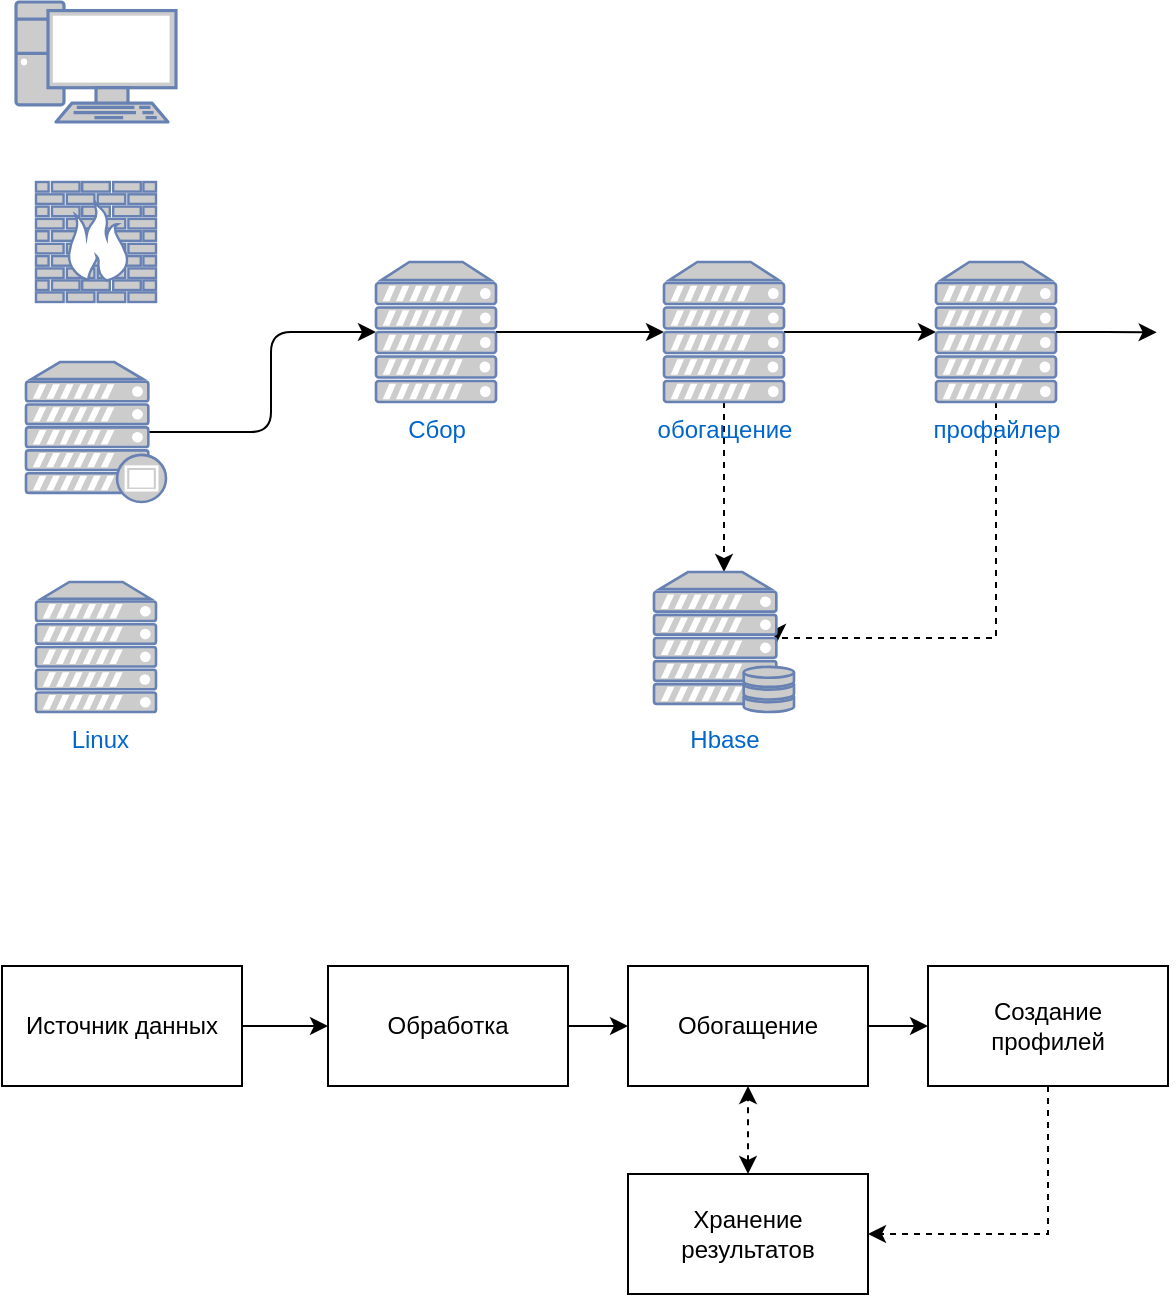 <mxfile version="14.7.7" type="github" pages="3">
  <diagram id="kKO7TiGZ6TJaH3jzx4V3" name="Page-1">
    <mxGraphModel dx="731" dy="879" grid="0" gridSize="10" guides="1" tooltips="1" connect="1" arrows="1" fold="1" page="1" pageScale="1" pageWidth="827" pageHeight="1169" background="none" math="0" shadow="0">
      <root>
        <mxCell id="0" />
        <mxCell id="1" parent="0" />
        <mxCell id="g4I816DOP6BQ48P8k_7J-1" value="" style="fontColor=#0066CC;verticalAlign=top;verticalLabelPosition=bottom;labelPosition=center;align=center;html=1;outlineConnect=0;fillColor=#CCCCCC;strokeColor=#6881B3;gradientColor=none;gradientDirection=north;strokeWidth=2;shape=mxgraph.networks.pc;" parent="1" vertex="1">
          <mxGeometry x="60" y="210" width="80" height="60" as="geometry" />
        </mxCell>
        <mxCell id="oYWyHarPu2jq-PYJLw7N-4" style="edgeStyle=orthogonalEdgeStyle;orthogonalLoop=1;jettySize=auto;html=1;exitX=0.88;exitY=0.5;exitDx=0;exitDy=0;exitPerimeter=0;" parent="1" source="g4I816DOP6BQ48P8k_7J-2" target="g4I816DOP6BQ48P8k_7J-4" edge="1">
          <mxGeometry relative="1" as="geometry" />
        </mxCell>
        <mxCell id="g4I816DOP6BQ48P8k_7J-2" value="" style="fontColor=#0066CC;verticalAlign=top;verticalLabelPosition=bottom;labelPosition=center;align=center;html=1;outlineConnect=0;fillColor=#CCCCCC;strokeColor=#6881B3;gradientColor=none;gradientDirection=north;strokeWidth=2;shape=mxgraph.networks.proxy_server;" parent="1" vertex="1">
          <mxGeometry x="65" y="390" width="70" height="70" as="geometry" />
        </mxCell>
        <mxCell id="g4I816DOP6BQ48P8k_7J-3" value="&amp;nbsp;Linux" style="fontColor=#0066CC;verticalAlign=top;verticalLabelPosition=bottom;labelPosition=center;align=center;html=1;outlineConnect=0;fillColor=#CCCCCC;strokeColor=#6881B3;gradientColor=none;gradientDirection=north;strokeWidth=2;shape=mxgraph.networks.server;" parent="1" vertex="1">
          <mxGeometry x="70" y="500" width="60" height="65" as="geometry" />
        </mxCell>
        <mxCell id="oYWyHarPu2jq-PYJLw7N-5" style="edgeStyle=orthogonalEdgeStyle;orthogonalLoop=1;jettySize=auto;html=1;exitX=1;exitY=0.5;exitDx=0;exitDy=0;exitPerimeter=0;entryX=0;entryY=0.5;entryDx=0;entryDy=0;entryPerimeter=0;" parent="1" source="g4I816DOP6BQ48P8k_7J-4" target="g4I816DOP6BQ48P8k_7J-11" edge="1">
          <mxGeometry relative="1" as="geometry" />
        </mxCell>
        <mxCell id="g4I816DOP6BQ48P8k_7J-4" value="Сбор" style="fontColor=#0066CC;verticalAlign=top;verticalLabelPosition=bottom;labelPosition=center;align=center;html=1;outlineConnect=0;fillColor=#CCCCCC;strokeColor=#6881B3;gradientColor=none;gradientDirection=north;strokeWidth=2;shape=mxgraph.networks.server;" parent="1" vertex="1">
          <mxGeometry x="240" y="340" width="60" height="70" as="geometry" />
        </mxCell>
        <mxCell id="g4I816DOP6BQ48P8k_7J-10" value="" style="fontColor=#0066CC;verticalAlign=top;verticalLabelPosition=bottom;labelPosition=center;align=center;html=1;outlineConnect=0;fillColor=#CCCCCC;strokeColor=#6881B3;gradientColor=none;gradientDirection=north;strokeWidth=2;shape=mxgraph.networks.firewall;" parent="1" vertex="1">
          <mxGeometry x="70" y="300" width="60" height="60" as="geometry" />
        </mxCell>
        <mxCell id="oYWyHarPu2jq-PYJLw7N-6" style="edgeStyle=orthogonalEdgeStyle;orthogonalLoop=1;jettySize=auto;html=1;exitX=1;exitY=0.5;exitDx=0;exitDy=0;exitPerimeter=0;entryX=0;entryY=0.5;entryDx=0;entryDy=0;entryPerimeter=0;" parent="1" source="g4I816DOP6BQ48P8k_7J-11" target="g4I816DOP6BQ48P8k_7J-12" edge="1">
          <mxGeometry relative="1" as="geometry" />
        </mxCell>
        <mxCell id="hAkJhYfQN30IF05vaPZY-3" style="edgeStyle=orthogonalEdgeStyle;rounded=0;comic=0;sketch=0;orthogonalLoop=1;jettySize=auto;html=1;exitX=0.5;exitY=1;exitDx=0;exitDy=0;exitPerimeter=0;shadow=0;dashed=1;" edge="1" parent="1" source="g4I816DOP6BQ48P8k_7J-11" target="g4I816DOP6BQ48P8k_7J-13">
          <mxGeometry relative="1" as="geometry" />
        </mxCell>
        <mxCell id="g4I816DOP6BQ48P8k_7J-11" value="&lt;font style=&quot;vertical-align: inherit&quot;&gt;&lt;font style=&quot;vertical-align: inherit&quot;&gt;обогащение&lt;/font&gt;&lt;/font&gt;" style="fontColor=#0066CC;verticalAlign=top;verticalLabelPosition=bottom;labelPosition=center;align=center;html=1;outlineConnect=0;fillColor=#CCCCCC;strokeColor=#6881B3;gradientColor=none;gradientDirection=north;strokeWidth=2;shape=mxgraph.networks.server;" parent="1" vertex="1">
          <mxGeometry x="384" y="340" width="60" height="70" as="geometry" />
        </mxCell>
        <mxCell id="hAkJhYfQN30IF05vaPZY-1" style="edgeStyle=orthogonalEdgeStyle;rounded=0;comic=0;sketch=0;orthogonalLoop=1;jettySize=auto;html=1;exitX=1;exitY=0.5;exitDx=0;exitDy=0;exitPerimeter=0;shadow=0;" edge="1" parent="1" source="g4I816DOP6BQ48P8k_7J-12">
          <mxGeometry relative="1" as="geometry">
            <mxPoint x="630.333" y="375.167" as="targetPoint" />
          </mxGeometry>
        </mxCell>
        <mxCell id="hAkJhYfQN30IF05vaPZY-2" style="edgeStyle=orthogonalEdgeStyle;rounded=0;comic=0;sketch=0;orthogonalLoop=1;jettySize=auto;html=1;exitX=0.5;exitY=1;exitDx=0;exitDy=0;exitPerimeter=0;entryX=0.88;entryY=0.5;entryDx=0;entryDy=0;entryPerimeter=0;shadow=0;dashed=1;" edge="1" parent="1" source="g4I816DOP6BQ48P8k_7J-12" target="g4I816DOP6BQ48P8k_7J-13">
          <mxGeometry relative="1" as="geometry">
            <Array as="points">
              <mxPoint x="550" y="528" />
            </Array>
          </mxGeometry>
        </mxCell>
        <mxCell id="g4I816DOP6BQ48P8k_7J-12" value="&lt;font style=&quot;vertical-align: inherit&quot;&gt;&lt;font style=&quot;vertical-align: inherit&quot;&gt;профайлер&lt;/font&gt;&lt;/font&gt;" style="fontColor=#0066CC;verticalAlign=top;verticalLabelPosition=bottom;labelPosition=center;align=center;html=1;outlineConnect=0;fillColor=#CCCCCC;strokeColor=#6881B3;gradientColor=none;gradientDirection=north;strokeWidth=2;shape=mxgraph.networks.server;" parent="1" vertex="1">
          <mxGeometry x="520" y="340" width="60" height="70" as="geometry" />
        </mxCell>
        <mxCell id="g4I816DOP6BQ48P8k_7J-13" value="&lt;font style=&quot;vertical-align: inherit&quot;&gt;&lt;font style=&quot;vertical-align: inherit&quot;&gt;&lt;font style=&quot;vertical-align: inherit&quot;&gt;&lt;font style=&quot;vertical-align: inherit&quot;&gt;Hbase&lt;/font&gt;&lt;/font&gt;&lt;/font&gt;&lt;/font&gt;" style="fontColor=#0066CC;verticalAlign=top;verticalLabelPosition=bottom;labelPosition=center;align=center;html=1;outlineConnect=0;fillColor=#CCCCCC;strokeColor=#6881B3;gradientColor=none;gradientDirection=north;strokeWidth=2;shape=mxgraph.networks.server_storage;" parent="1" vertex="1">
          <mxGeometry x="379" y="495" width="70" height="70" as="geometry" />
        </mxCell>
        <mxCell id="hAkJhYfQN30IF05vaPZY-6" value="" style="edgeStyle=orthogonalEdgeStyle;rounded=0;comic=0;sketch=0;orthogonalLoop=1;jettySize=auto;html=1;shadow=0;" edge="1" parent="1" source="hAkJhYfQN30IF05vaPZY-4" target="hAkJhYfQN30IF05vaPZY-5">
          <mxGeometry relative="1" as="geometry" />
        </mxCell>
        <mxCell id="hAkJhYfQN30IF05vaPZY-4" value="Источник данных" style="rounded=0;whiteSpace=wrap;html=1;shadow=0;strokeColor=#000000;" vertex="1" parent="1">
          <mxGeometry x="53" y="692" width="120" height="60" as="geometry" />
        </mxCell>
        <mxCell id="hAkJhYfQN30IF05vaPZY-8" value="" style="edgeStyle=orthogonalEdgeStyle;rounded=0;comic=0;sketch=0;orthogonalLoop=1;jettySize=auto;html=1;shadow=0;" edge="1" parent="1" source="hAkJhYfQN30IF05vaPZY-5" target="hAkJhYfQN30IF05vaPZY-7">
          <mxGeometry relative="1" as="geometry" />
        </mxCell>
        <mxCell id="hAkJhYfQN30IF05vaPZY-5" value="Обработка" style="rounded=0;whiteSpace=wrap;html=1;shadow=0;strokeColor=#000000;" vertex="1" parent="1">
          <mxGeometry x="216" y="692" width="120" height="60" as="geometry" />
        </mxCell>
        <mxCell id="8Qq7yQB90VGgN0OustgT-2" value="" style="edgeStyle=orthogonalEdgeStyle;rounded=0;comic=0;sketch=0;orthogonalLoop=1;jettySize=auto;html=1;shadow=0;" edge="1" parent="1" source="hAkJhYfQN30IF05vaPZY-7" target="8Qq7yQB90VGgN0OustgT-1">
          <mxGeometry relative="1" as="geometry" />
        </mxCell>
        <mxCell id="hAkJhYfQN30IF05vaPZY-7" value="Обогащение" style="rounded=0;whiteSpace=wrap;html=1;shadow=0;strokeColor=#000000;" vertex="1" parent="1">
          <mxGeometry x="366" y="692" width="120" height="60" as="geometry" />
        </mxCell>
        <mxCell id="8Qq7yQB90VGgN0OustgT-4" style="edgeStyle=orthogonalEdgeStyle;rounded=0;comic=0;sketch=0;orthogonalLoop=1;jettySize=auto;html=1;exitX=0.5;exitY=1;exitDx=0;exitDy=0;entryX=1;entryY=0.5;entryDx=0;entryDy=0;shadow=0;dashed=1;jumpStyle=none;" edge="1" parent="1" source="8Qq7yQB90VGgN0OustgT-1" target="8Qq7yQB90VGgN0OustgT-3">
          <mxGeometry relative="1" as="geometry" />
        </mxCell>
        <mxCell id="8Qq7yQB90VGgN0OustgT-1" value="Создание&lt;br&gt;профилей" style="rounded=0;whiteSpace=wrap;html=1;shadow=0;strokeColor=#000000;" vertex="1" parent="1">
          <mxGeometry x="516" y="692" width="120" height="60" as="geometry" />
        </mxCell>
        <mxCell id="8Qq7yQB90VGgN0OustgT-5" style="edgeStyle=orthogonalEdgeStyle;rounded=0;comic=0;sketch=0;orthogonalLoop=1;jettySize=auto;html=1;exitX=0.5;exitY=0;exitDx=0;exitDy=0;entryX=0.5;entryY=1;entryDx=0;entryDy=0;shadow=0;dashed=1;startArrow=classic;startFill=1;" edge="1" parent="1" source="8Qq7yQB90VGgN0OustgT-3" target="hAkJhYfQN30IF05vaPZY-7">
          <mxGeometry relative="1" as="geometry" />
        </mxCell>
        <mxCell id="8Qq7yQB90VGgN0OustgT-3" value="Хранение результатов" style="rounded=0;whiteSpace=wrap;html=1;shadow=0;strokeColor=#000000;" vertex="1" parent="1">
          <mxGeometry x="366" y="796" width="120" height="60" as="geometry" />
        </mxCell>
      </root>
    </mxGraphModel>
  </diagram>
  <diagram id="opdlZapQ1xwYe36GU0EI" name="Page-2">
    <mxGraphModel dx="766" dy="1241" grid="0" gridSize="10" guides="1" tooltips="1" connect="1" arrows="1" fold="1" page="1" pageScale="1" pageWidth="827" pageHeight="1169" math="0" shadow="0">
      <root>
        <mxCell id="ZRqpGnE28RvEQvfqvfB2-0" />
        <mxCell id="ZRqpGnE28RvEQvfqvfB2-1" parent="ZRqpGnE28RvEQvfqvfB2-0" />
        <mxCell id="eiaYWpLDvfF17VSCNh5B-0" style="edgeStyle=orthogonalEdgeStyle;orthogonalLoop=1;jettySize=auto;html=1;exitX=0.5;exitY=1;exitDx=0;exitDy=0;entryX=0.5;entryY=0;entryDx=0;entryDy=0;entryPerimeter=0;shadow=0;sketch=0;" edge="1" source="eiaYWpLDvfF17VSCNh5B-1" target="eiaYWpLDvfF17VSCNh5B-4" parent="ZRqpGnE28RvEQvfqvfB2-1">
          <mxGeometry relative="1" as="geometry" />
        </mxCell>
        <mxCell id="eiaYWpLDvfF17VSCNh5B-1" value="Получение нового события&amp;nbsp;&amp;nbsp;" style="shape=parallelogram;perimeter=parallelogramPerimeter;whiteSpace=wrap;html=1;fixedSize=1;shadow=1;sketch=0;" vertex="1" parent="ZRqpGnE28RvEQvfqvfB2-1">
          <mxGeometry x="240.76" y="178" width="230.5" height="60" as="geometry" />
        </mxCell>
        <mxCell id="1ix7lIC3B42urmvI2Am2-4" style="edgeStyle=orthogonalEdgeStyle;rounded=0;comic=0;sketch=0;orthogonalLoop=1;jettySize=auto;html=1;exitX=1;exitY=0.5;exitDx=0;exitDy=0;entryX=0.5;entryY=0;entryDx=0;entryDy=0;shadow=0;" edge="1" parent="ZRqpGnE28RvEQvfqvfB2-1" source="eiaYWpLDvfF17VSCNh5B-4" target="eiaYWpLDvfF17VSCNh5B-7">
          <mxGeometry relative="1" as="geometry" />
        </mxCell>
        <mxCell id="1ix7lIC3B42urmvI2Am2-5" style="edgeStyle=orthogonalEdgeStyle;rounded=0;comic=0;sketch=0;orthogonalLoop=1;jettySize=auto;html=1;exitX=0;exitY=0.5;exitDx=0;exitDy=0;entryX=0.5;entryY=0;entryDx=0;entryDy=0;shadow=0;" edge="1" parent="ZRqpGnE28RvEQvfqvfB2-1" source="eiaYWpLDvfF17VSCNh5B-4" target="eiaYWpLDvfF17VSCNh5B-9">
          <mxGeometry relative="1" as="geometry" />
        </mxCell>
        <mxCell id="eiaYWpLDvfF17VSCNh5B-4" value="Код события&lt;br&gt;&amp;nbsp;соответствует одному из кодов &lt;b&gt;событий&amp;nbsp;&lt;br&gt;связанных с вводом пароля&lt;/b&gt;?" style="rhombus;whiteSpace=wrap;html=1;shadow=1;sketch=0;" vertex="1" parent="ZRqpGnE28RvEQvfqvfB2-1">
          <mxGeometry x="217.77" y="255" width="276.47" height="114" as="geometry" />
        </mxCell>
        <mxCell id="eiaYWpLDvfF17VSCNh5B-5" value="нет" style="text;html=1;align=center;verticalAlign=middle;resizable=0;points=[];autosize=1;strokeColor=none;shadow=1;sketch=0;" vertex="1" parent="ZRqpGnE28RvEQvfqvfB2-1">
          <mxGeometry x="187.77" y="287" width="30" height="20" as="geometry" />
        </mxCell>
        <mxCell id="eiaYWpLDvfF17VSCNh5B-6" style="edgeStyle=orthogonalEdgeStyle;orthogonalLoop=1;jettySize=auto;html=1;exitX=0.5;exitY=1;exitDx=0;exitDy=0;entryX=0.5;entryY=0;entryDx=0;entryDy=0;sketch=0;shadow=0;" edge="1" source="eiaYWpLDvfF17VSCNh5B-7" target="eiaYWpLDvfF17VSCNh5B-16" parent="ZRqpGnE28RvEQvfqvfB2-1">
          <mxGeometry relative="1" as="geometry" />
        </mxCell>
        <mxCell id="eiaYWpLDvfF17VSCNh5B-7" value="Создаем идентификаторы&amp;nbsp;" style="whiteSpace=wrap;html=1;shadow=1;sketch=0;" vertex="1" parent="ZRqpGnE28RvEQvfqvfB2-1">
          <mxGeometry x="400" y="361" width="230" height="60" as="geometry" />
        </mxCell>
        <mxCell id="eiaYWpLDvfF17VSCNh5B-8" value="да" style="text;html=1;align=center;verticalAlign=middle;resizable=0;points=[];autosize=1;strokeColor=none;shadow=1;sketch=0;" vertex="1" parent="ZRqpGnE28RvEQvfqvfB2-1">
          <mxGeometry x="489" y="287" width="30" height="20" as="geometry" />
        </mxCell>
        <mxCell id="1ix7lIC3B42urmvI2Am2-1" style="edgeStyle=orthogonalEdgeStyle;rounded=0;sketch=0;orthogonalLoop=1;jettySize=auto;html=1;exitX=0.5;exitY=1;exitDx=0;exitDy=0;entryX=0.5;entryY=0;entryDx=0;entryDy=0;shadow=0;comic=0;" edge="1" parent="ZRqpGnE28RvEQvfqvfB2-1" source="eiaYWpLDvfF17VSCNh5B-9" target="0d5IT_PFPM4ZsCAzI6wm-1">
          <mxGeometry relative="1" as="geometry">
            <Array as="points">
              <mxPoint x="190" y="970" />
              <mxPoint x="356" y="970" />
            </Array>
          </mxGeometry>
        </mxCell>
        <mxCell id="eiaYWpLDvfF17VSCNh5B-9" value="&lt;span style=&quot;font-size: 11px ; background-color: rgb(255 , 255 , 255)&quot;&gt;пропускаем событие&amp;nbsp;&lt;/span&gt;" style="whiteSpace=wrap;html=1;shadow=1;sketch=0;" vertex="1" parent="ZRqpGnE28RvEQvfqvfB2-1">
          <mxGeometry x="130" y="361" width="120" height="60" as="geometry" />
        </mxCell>
        <mxCell id="1ix7lIC3B42urmvI2Am2-2" style="edgeStyle=orthogonalEdgeStyle;rounded=0;comic=0;sketch=0;orthogonalLoop=1;jettySize=auto;html=1;exitX=0;exitY=0.5;exitDx=0;exitDy=0;entryX=0.5;entryY=0;entryDx=0;entryDy=0;shadow=0;" edge="1" parent="ZRqpGnE28RvEQvfqvfB2-1" source="eiaYWpLDvfF17VSCNh5B-12" target="eiaYWpLDvfF17VSCNh5B-22">
          <mxGeometry relative="1" as="geometry" />
        </mxCell>
        <mxCell id="1ix7lIC3B42urmvI2Am2-3" style="edgeStyle=orthogonalEdgeStyle;rounded=0;comic=0;sketch=0;orthogonalLoop=1;jettySize=auto;html=1;exitX=0.5;exitY=1;exitDx=0;exitDy=0;shadow=0;entryX=0.5;entryY=0;entryDx=0;entryDy=0;" edge="1" parent="ZRqpGnE28RvEQvfqvfB2-1" source="eiaYWpLDvfF17VSCNh5B-12" target="0d5IT_PFPM4ZsCAzI6wm-1">
          <mxGeometry relative="1" as="geometry">
            <Array as="points">
              <mxPoint x="514" y="970" />
              <mxPoint x="356" y="970" />
            </Array>
          </mxGeometry>
        </mxCell>
        <mxCell id="eiaYWpLDvfF17VSCNh5B-12" value="&lt;span&gt;&lt;font style=&quot;vertical-align: inherit&quot;&gt;&lt;font style=&quot;vertical-align: inherit&quot;&gt;&lt;font style=&quot;vertical-align: inherit&quot;&gt;&lt;font style=&quot;vertical-align: inherit&quot;&gt;&lt;font style=&quot;vertical-align: inherit&quot;&gt;&lt;font style=&quot;vertical-align: inherit&quot;&gt;&lt;font style=&quot;vertical-align: inherit&quot;&gt;&lt;font style=&quot;vertical-align: inherit&quot;&gt;&lt;font style=&quot;vertical-align: inherit&quot;&gt;&lt;font style=&quot;vertical-align: inherit&quot;&gt;&lt;font style=&quot;vertical-align: inherit&quot;&gt;&lt;font style=&quot;vertical-align: inherit&quot;&gt;Количество&amp;nbsp;&lt;/font&gt;&lt;/font&gt;&lt;/font&gt;&lt;/font&gt;&lt;/font&gt;&lt;/font&gt;&lt;br&gt;&lt;font style=&quot;vertical-align: inherit&quot;&gt;&lt;font style=&quot;vertical-align: inherit&quot;&gt;&lt;font style=&quot;vertical-align: inherit&quot;&gt;&lt;font style=&quot;vertical-align: inherit&quot;&gt;&lt;font style=&quot;vertical-align: inherit&quot;&gt;&lt;font style=&quot;vertical-align: inherit&quot;&gt;попыток больше&amp;nbsp;20?&amp;nbsp;&lt;/font&gt;&lt;/font&gt;&lt;/font&gt;&lt;/font&gt;&lt;/font&gt;&lt;/font&gt;&lt;/font&gt;&lt;/font&gt;&lt;/font&gt;&lt;/font&gt;&lt;/font&gt;&lt;/font&gt;&lt;br&gt;&lt;/span&gt;" style="rhombus;whiteSpace=wrap;html=1;shadow=1;fillColor=#ffffff;gradientColor=none;sketch=0;" vertex="1" parent="ZRqpGnE28RvEQvfqvfB2-1">
          <mxGeometry x="404" y="631" width="220" height="69" as="geometry" />
        </mxCell>
        <mxCell id="eiaYWpLDvfF17VSCNh5B-15" style="edgeStyle=orthogonalEdgeStyle;orthogonalLoop=1;jettySize=auto;html=1;exitX=0.5;exitY=1;exitDx=0;exitDy=0;entryX=0.5;entryY=0;entryDx=0;entryDy=0;sketch=0;shadow=0;" edge="1" source="eiaYWpLDvfF17VSCNh5B-16" target="eiaYWpLDvfF17VSCNh5B-18" parent="ZRqpGnE28RvEQvfqvfB2-1">
          <mxGeometry relative="1" as="geometry" />
        </mxCell>
        <mxCell id="1ix7lIC3B42urmvI2Am2-7" value="" style="edgeStyle=orthogonalEdgeStyle;rounded=0;comic=0;sketch=0;orthogonalLoop=1;jettySize=auto;html=1;shadow=0;" edge="1" parent="ZRqpGnE28RvEQvfqvfB2-1" source="eiaYWpLDvfF17VSCNh5B-16" target="eiaYWpLDvfF17VSCNh5B-18">
          <mxGeometry relative="1" as="geometry" />
        </mxCell>
        <mxCell id="eiaYWpLDvfF17VSCNh5B-16" value="&lt;font style=&quot;vertical-align: inherit&quot;&gt;&lt;font style=&quot;vertical-align: inherit&quot;&gt;&lt;font style=&quot;vertical-align: inherit&quot;&gt;&lt;font style=&quot;vertical-align: inherit&quot;&gt;&lt;font style=&quot;vertical-align: inherit&quot;&gt;&lt;font style=&quot;vertical-align: inherit&quot;&gt;&lt;font style=&quot;vertical-align: inherit&quot;&gt;&lt;font style=&quot;vertical-align: inherit&quot;&gt;&lt;font style=&quot;vertical-align: inherit&quot;&gt;&lt;font style=&quot;vertical-align: inherit&quot;&gt;&lt;font style=&quot;vertical-align: inherit&quot;&gt;&lt;font style=&quot;vertical-align: inherit&quot;&gt;&lt;font style=&quot;vertical-align: inherit&quot;&gt;&lt;font style=&quot;vertical-align: inherit&quot;&gt;&lt;font style=&quot;vertical-align: inherit&quot;&gt;&lt;font style=&quot;vertical-align: inherit&quot;&gt;&lt;font style=&quot;vertical-align: inherit&quot;&gt;&lt;font style=&quot;vertical-align: inherit&quot;&gt;&lt;font style=&quot;vertical-align: inherit&quot;&gt;&lt;font style=&quot;vertical-align: inherit&quot;&gt;&lt;font style=&quot;vertical-align: inherit&quot;&gt;&lt;font style=&quot;vertical-align: inherit&quot;&gt;&lt;font style=&quot;vertical-align: inherit&quot;&gt;&lt;font style=&quot;vertical-align: inherit&quot;&gt;&lt;font style=&quot;vertical-align: inherit&quot;&gt;&lt;font style=&quot;vertical-align: inherit&quot;&gt;Запрос из Hbase были ли от этих идентификаторов неуспешные входы&amp;nbsp;&lt;br&gt;в учетные записи&lt;br&gt;&lt;/font&gt;&lt;/font&gt;&lt;/font&gt;&lt;/font&gt;&lt;/font&gt;&lt;/font&gt;&lt;/font&gt;&lt;/font&gt;&lt;/font&gt;&lt;/font&gt;&lt;/font&gt;&lt;/font&gt;&lt;/font&gt;&lt;/font&gt;&lt;/font&gt;&lt;/font&gt;&lt;/font&gt;&lt;/font&gt;&lt;/font&gt;&lt;/font&gt;&lt;/font&gt;&lt;/font&gt;&lt;/font&gt;&lt;/font&gt;&lt;/font&gt;&lt;/font&gt;" style="whiteSpace=wrap;html=1;sketch=0;shadow=1;" vertex="1" parent="ZRqpGnE28RvEQvfqvfB2-1">
          <mxGeometry x="400" y="438" width="230" height="86" as="geometry" />
        </mxCell>
        <mxCell id="eiaYWpLDvfF17VSCNh5B-17" style="edgeStyle=orthogonalEdgeStyle;orthogonalLoop=1;jettySize=auto;html=1;exitX=0.5;exitY=1;exitDx=0;exitDy=0;entryX=0.5;entryY=0;entryDx=0;entryDy=0;sketch=0;shadow=0;" edge="1" source="eiaYWpLDvfF17VSCNh5B-18" target="eiaYWpLDvfF17VSCNh5B-12" parent="ZRqpGnE28RvEQvfqvfB2-1">
          <mxGeometry relative="1" as="geometry" />
        </mxCell>
        <mxCell id="eiaYWpLDvfF17VSCNh5B-18" value="&lt;font style=&quot;vertical-align: inherit&quot;&gt;&lt;font style=&quot;vertical-align: inherit&quot;&gt;&lt;font style=&quot;vertical-align: inherit&quot;&gt;&lt;font style=&quot;vertical-align: inherit&quot;&gt;Подсчет общего количества неудачных попыток входа для каждого идентификатора за10 минут&lt;/font&gt;&lt;/font&gt;&lt;/font&gt;&lt;/font&gt;" style="whiteSpace=wrap;html=1;sketch=0;shadow=1;" vertex="1" parent="ZRqpGnE28RvEQvfqvfB2-1">
          <mxGeometry x="400" y="541" width="230" height="70" as="geometry" />
        </mxCell>
        <mxCell id="eiaYWpLDvfF17VSCNh5B-19" value="&lt;font style=&quot;vertical-align: inherit&quot;&gt;&lt;font style=&quot;vertical-align: inherit&quot;&gt;Да&lt;/font&gt;&lt;/font&gt;" style="text;html=1;align=center;verticalAlign=middle;resizable=0;points=[];autosize=1;strokeColor=none;sketch=0;shadow=1;" vertex="1" parent="ZRqpGnE28RvEQvfqvfB2-1">
          <mxGeometry x="374" y="640" width="30" height="20" as="geometry" />
        </mxCell>
        <mxCell id="eiaYWpLDvfF17VSCNh5B-20" value="&lt;font style=&quot;vertical-align: inherit&quot;&gt;&lt;font style=&quot;vertical-align: inherit&quot;&gt;Нет&lt;/font&gt;&lt;/font&gt;" style="text;html=1;align=center;verticalAlign=middle;resizable=0;points=[];autosize=1;strokeColor=none;sketch=0;shadow=1;" vertex="1" parent="ZRqpGnE28RvEQvfqvfB2-1">
          <mxGeometry x="519" y="700" width="40" height="20" as="geometry" />
        </mxCell>
        <mxCell id="eiaYWpLDvfF17VSCNh5B-21" style="edgeStyle=orthogonalEdgeStyle;orthogonalLoop=1;jettySize=auto;html=1;exitX=0.5;exitY=1;exitDx=0;exitDy=0;entryX=0.5;entryY=0;entryDx=0;entryDy=0;sketch=0;shadow=0;" edge="1" source="eiaYWpLDvfF17VSCNh5B-22" target="eiaYWpLDvfF17VSCNh5B-24" parent="ZRqpGnE28RvEQvfqvfB2-1">
          <mxGeometry relative="1" as="geometry" />
        </mxCell>
        <mxCell id="eiaYWpLDvfF17VSCNh5B-22" value="Создается оповещение о возможном подборе пароля" style="whiteSpace=wrap;html=1;sketch=0;shadow=1;" vertex="1" parent="ZRqpGnE28RvEQvfqvfB2-1">
          <mxGeometry x="296" y="690" width="120" height="60" as="geometry" />
        </mxCell>
        <mxCell id="eiaYWpLDvfF17VSCNh5B-23" style="edgeStyle=orthogonalEdgeStyle;orthogonalLoop=1;jettySize=auto;html=1;exitX=0.5;exitY=1;exitDx=0;exitDy=0;entryX=0.5;entryY=0;entryDx=0;entryDy=0;sketch=0;shadow=0;" edge="1" source="eiaYWpLDvfF17VSCNh5B-24" target="eiaYWpLDvfF17VSCNh5B-25" parent="ZRqpGnE28RvEQvfqvfB2-1">
          <mxGeometry relative="1" as="geometry" />
        </mxCell>
        <mxCell id="eiaYWpLDvfF17VSCNh5B-24" value="Событие связано с &lt;br&gt;успешным&amp;nbsp; входом в &lt;br&gt;учетную запись ?&lt;br&gt;" style="rhombus;whiteSpace=wrap;html=1;sketch=0;shadow=1;" vertex="1" parent="ZRqpGnE28RvEQvfqvfB2-1">
          <mxGeometry x="257.01" y="768" width="198" height="91" as="geometry" />
        </mxCell>
        <mxCell id="1ix7lIC3B42urmvI2Am2-0" style="edgeStyle=orthogonalEdgeStyle;rounded=0;sketch=0;orthogonalLoop=1;jettySize=auto;html=1;exitX=0.5;exitY=1;exitDx=0;exitDy=0;entryX=0.5;entryY=0;entryDx=0;entryDy=0;shadow=0;" edge="1" parent="ZRqpGnE28RvEQvfqvfB2-1" source="eiaYWpLDvfF17VSCNh5B-25" target="0d5IT_PFPM4ZsCAzI6wm-1">
          <mxGeometry relative="1" as="geometry" />
        </mxCell>
        <mxCell id="eiaYWpLDvfF17VSCNh5B-25" value="Создается оповещение о там что пароль, возможно, подобран" style="whiteSpace=wrap;html=1;sketch=0;shadow=1;" vertex="1" parent="ZRqpGnE28RvEQvfqvfB2-1">
          <mxGeometry x="276.5" y="878" width="159" height="74" as="geometry" />
        </mxCell>
        <mxCell id="eiaYWpLDvfF17VSCNh5B-26" value="" style="endArrow=none;dashed=1;html=1;dashPattern=1 3;strokeWidth=2;entryX=0.1;entryY=0.5;entryDx=0;entryDy=0;entryPerimeter=0;sketch=0;shadow=0;" edge="1" target="eiaYWpLDvfF17VSCNh5B-28" parent="ZRqpGnE28RvEQvfqvfB2-1">
          <mxGeometry width="50" height="50" relative="1" as="geometry">
            <mxPoint x="632" y="476" as="sourcePoint" />
            <mxPoint x="689" y="481" as="targetPoint" />
          </mxGeometry>
        </mxCell>
        <mxCell id="eiaYWpLDvfF17VSCNh5B-27" value="" style="group;sketch=0;shadow=0;" vertex="1" connectable="0" parent="ZRqpGnE28RvEQvfqvfB2-1">
          <mxGeometry x="640" y="450" width="149" height="54" as="geometry" />
        </mxCell>
        <mxCell id="eiaYWpLDvfF17VSCNh5B-28" value="" style="shape=curlyBracket;whiteSpace=wrap;html=1;sketch=0;shadow=0;" vertex="1" parent="eiaYWpLDvfF17VSCNh5B-27">
          <mxGeometry width="20" height="54" as="geometry" />
        </mxCell>
        <mxCell id="eiaYWpLDvfF17VSCNh5B-29" value="&amp;nbsp; &amp;nbsp; &amp;nbsp;Данные записываются&lt;br&gt;в Hbase&amp;nbsp; на этапе &lt;br&gt;профилирования," style="text;html=1;align=center;verticalAlign=middle;resizable=0;points=[];autosize=1;strokeColor=none;sketch=0;shadow=1;" vertex="1" parent="eiaYWpLDvfF17VSCNh5B-27">
          <mxGeometry x="-11" y="3" width="160" height="50" as="geometry" />
        </mxCell>
        <mxCell id="1ix7lIC3B42urmvI2Am2-6" style="edgeStyle=orthogonalEdgeStyle;rounded=0;comic=0;sketch=0;orthogonalLoop=1;jettySize=auto;html=1;exitX=0.5;exitY=1;exitDx=0;exitDy=0;entryX=0.5;entryY=0;entryDx=0;entryDy=0;shadow=0;" edge="1" parent="ZRqpGnE28RvEQvfqvfB2-1" source="0d5IT_PFPM4ZsCAzI6wm-0" target="eiaYWpLDvfF17VSCNh5B-1">
          <mxGeometry relative="1" as="geometry" />
        </mxCell>
        <mxCell id="0d5IT_PFPM4ZsCAzI6wm-0" value="&lt;span style=&quot;background-color: rgb(255 , 255 , 255)&quot;&gt;Начало этапа&amp;nbsp;&lt;/span&gt;&lt;span&gt;обогащения&lt;/span&gt;" style="rounded=1;whiteSpace=wrap;html=1;shadow=0;strokeColor=#000000;arcSize=50;" vertex="1" parent="ZRqpGnE28RvEQvfqvfB2-1">
          <mxGeometry x="255.51" y="101" width="201" height="60" as="geometry" />
        </mxCell>
        <mxCell id="0d5IT_PFPM4ZsCAzI6wm-1" value="&lt;span style=&quot;background-color: rgb(255 , 255 , 255)&quot;&gt;Конец этапа&amp;nbsp;&lt;/span&gt;&lt;span&gt;обогащения&lt;/span&gt;" style="rounded=1;whiteSpace=wrap;html=1;shadow=0;strokeColor=#000000;arcSize=50;" vertex="1" parent="ZRqpGnE28RvEQvfqvfB2-1">
          <mxGeometry x="255.51" y="988" width="201" height="60" as="geometry" />
        </mxCell>
      </root>
    </mxGraphModel>
  </diagram>
  <diagram id="08N1wGxu0jQ_-SkfwB7n" name="Page-3">
    <mxGraphModel dx="2170" dy="3517" grid="0" gridSize="10" guides="1" tooltips="1" connect="1" arrows="1" fold="1" page="0" pageScale="1" pageWidth="827" pageHeight="1169" math="0" shadow="0">
      <root>
        <mxCell id="hkKilq8tE7zb5VIp6Lrq-0" />
        <mxCell id="hkKilq8tE7zb5VIp6Lrq-1" parent="hkKilq8tE7zb5VIp6Lrq-0" />
        <mxCell id="ddDThRVHgtI6ZUP_iK87-4" style="edgeStyle=orthogonalEdgeStyle;rounded=0;comic=0;sketch=0;orthogonalLoop=1;jettySize=auto;html=1;exitX=0.5;exitY=1;exitDx=0;exitDy=0;entryX=0.5;entryY=0;entryDx=0;entryDy=0;shadow=0;" edge="1" parent="hkKilq8tE7zb5VIp6Lrq-1" source="hkKilq8tE7zb5VIp6Lrq-2" target="Shwh1TlYn0LqAQYM8wyL-0">
          <mxGeometry relative="1" as="geometry" />
        </mxCell>
        <mxCell id="hkKilq8tE7zb5VIp6Lrq-2" value="&lt;span style=&quot;background-color: rgb(255 , 255 , 255)&quot;&gt;Начало этапа профилирования&lt;/span&gt;" style="rounded=1;whiteSpace=wrap;html=1;shadow=0;strokeColor=#000000;arcSize=50;" vertex="1" parent="hkKilq8tE7zb5VIp6Lrq-1">
          <mxGeometry x="297.73" y="200" width="201" height="60" as="geometry" />
        </mxCell>
        <mxCell id="hkKilq8tE7zb5VIp6Lrq-3" value="&lt;span style=&quot;background-color: rgb(255 , 255 , 255)&quot;&gt;Конец&amp;nbsp;&lt;/span&gt;&lt;span style=&quot;background-color: rgb(255 , 255 , 255)&quot;&gt;этапа профилирования&lt;/span&gt;" style="rounded=1;whiteSpace=wrap;html=1;shadow=0;strokeColor=#000000;arcSize=50;" vertex="1" parent="hkKilq8tE7zb5VIp6Lrq-1">
          <mxGeometry x="297.74" y="710" width="201" height="60" as="geometry" />
        </mxCell>
        <mxCell id="aMaWz7P9XDSfwdM_g7nH-7" style="edgeStyle=orthogonalEdgeStyle;rounded=0;comic=0;sketch=0;orthogonalLoop=1;jettySize=auto;html=1;exitX=0.5;exitY=1;exitDx=0;exitDy=0;entryX=0.5;entryY=0;entryDx=0;entryDy=0;shadow=0;" edge="1" parent="hkKilq8tE7zb5VIp6Lrq-1" source="Shwh1TlYn0LqAQYM8wyL-0" target="DogJssbC7lvQ0xHOFMVN-0">
          <mxGeometry relative="1" as="geometry" />
        </mxCell>
        <mxCell id="Shwh1TlYn0LqAQYM8wyL-0" value="Получение нового события&amp;nbsp;&amp;nbsp;" style="shape=parallelogram;perimeter=parallelogramPerimeter;whiteSpace=wrap;html=1;fixedSize=1;shadow=1;sketch=0;" vertex="1" parent="hkKilq8tE7zb5VIp6Lrq-1">
          <mxGeometry x="282.99" y="290" width="230.5" height="60" as="geometry" />
        </mxCell>
        <mxCell id="aMaWz7P9XDSfwdM_g7nH-1" style="edgeStyle=orthogonalEdgeStyle;rounded=0;comic=0;sketch=0;orthogonalLoop=1;jettySize=auto;html=1;exitX=1;exitY=0.5;exitDx=0;exitDy=0;entryX=0.5;entryY=0;entryDx=0;entryDy=0;shadow=0;" edge="1" parent="hkKilq8tE7zb5VIp6Lrq-1" source="DogJssbC7lvQ0xHOFMVN-0" target="aMaWz7P9XDSfwdM_g7nH-0">
          <mxGeometry relative="1" as="geometry">
            <Array as="points">
              <mxPoint x="547.73" y="427" />
            </Array>
          </mxGeometry>
        </mxCell>
        <mxCell id="aMaWz7P9XDSfwdM_g7nH-3" style="edgeStyle=orthogonalEdgeStyle;rounded=0;comic=0;sketch=0;orthogonalLoop=1;jettySize=auto;html=1;exitX=0.5;exitY=1;exitDx=0;exitDy=0;shadow=0;entryX=0.5;entryY=0;entryDx=0;entryDy=0;" edge="1" parent="hkKilq8tE7zb5VIp6Lrq-1" source="DogJssbC7lvQ0xHOFMVN-0" target="ddDThRVHgtI6ZUP_iK87-1">
          <mxGeometry relative="1" as="geometry">
            <mxPoint x="398.24" y="545" as="targetPoint" />
          </mxGeometry>
        </mxCell>
        <mxCell id="DogJssbC7lvQ0xHOFMVN-0" value="Код события&lt;br&gt;&amp;nbsp;соответствует одному из кодов событий&amp;nbsp;&lt;br&gt;связанных с &lt;b&gt;неправильным &lt;/b&gt;&lt;br&gt;вводом пароля?" style="rhombus;whiteSpace=wrap;html=1;shadow=1;sketch=0;" vertex="1" parent="hkKilq8tE7zb5VIp6Lrq-1">
          <mxGeometry x="260" y="370" width="276.47" height="114" as="geometry" />
        </mxCell>
        <mxCell id="aMaWz7P9XDSfwdM_g7nH-4" style="edgeStyle=orthogonalEdgeStyle;rounded=0;comic=0;sketch=0;orthogonalLoop=1;jettySize=auto;html=1;exitX=0.5;exitY=1;exitDx=0;exitDy=0;shadow=0;entryX=0.5;entryY=0;entryDx=0;entryDy=0;" edge="1" parent="hkKilq8tE7zb5VIp6Lrq-1" source="aMaWz7P9XDSfwdM_g7nH-0" target="ddDThRVHgtI6ZUP_iK87-1">
          <mxGeometry relative="1" as="geometry">
            <mxPoint x="398.24" y="545" as="targetPoint" />
            <Array as="points">
              <mxPoint x="548" y="530" />
              <mxPoint x="398" y="530" />
            </Array>
          </mxGeometry>
        </mxCell>
        <mxCell id="aMaWz7P9XDSfwdM_g7nH-0" value="Увеличиваем счетчик соответствующего&amp;nbsp;&lt;br&gt;идентификатора" style="rounded=0;whiteSpace=wrap;html=1;shadow=0;strokeColor=#000000;" vertex="1" parent="hkKilq8tE7zb5VIp6Lrq-1">
          <mxGeometry x="487.73" y="460" width="120" height="60" as="geometry" />
        </mxCell>
        <mxCell id="aMaWz7P9XDSfwdM_g7nH-2" value="да" style="text;html=1;align=center;verticalAlign=middle;resizable=0;points=[];autosize=1;strokeColor=none;" vertex="1" parent="hkKilq8tE7zb5VIp6Lrq-1">
          <mxGeometry x="517.73" y="400" width="30" height="20" as="geometry" />
        </mxCell>
        <mxCell id="aMaWz7P9XDSfwdM_g7nH-5" value="нет" style="text;html=1;align=center;verticalAlign=middle;resizable=0;points=[];autosize=1;strokeColor=none;" vertex="1" parent="hkKilq8tE7zb5VIp6Lrq-1">
          <mxGeometry x="367.73" y="484" width="30" height="20" as="geometry" />
        </mxCell>
        <mxCell id="ddDThRVHgtI6ZUP_iK87-5" style="edgeStyle=orthogonalEdgeStyle;rounded=0;comic=0;sketch=0;orthogonalLoop=1;jettySize=auto;html=1;exitX=0;exitY=0.5;exitDx=0;exitDy=0;shadow=0;" edge="1" parent="hkKilq8tE7zb5VIp6Lrq-1" source="ddDThRVHgtI6ZUP_iK87-1">
          <mxGeometry relative="1" as="geometry">
            <mxPoint x="400" y="270" as="targetPoint" />
            <Array as="points">
              <mxPoint x="250" y="575" />
              <mxPoint x="250" y="270" />
            </Array>
          </mxGeometry>
        </mxCell>
        <mxCell id="ddDThRVHgtI6ZUP_iK87-10" style="edgeStyle=orthogonalEdgeStyle;rounded=0;comic=0;sketch=0;orthogonalLoop=1;jettySize=auto;html=1;exitX=0.5;exitY=1;exitDx=0;exitDy=0;entryX=0.5;entryY=0;entryDx=0;entryDy=0;shadow=0;" edge="1" parent="hkKilq8tE7zb5VIp6Lrq-1" source="ddDThRVHgtI6ZUP_iK87-1" target="ddDThRVHgtI6ZUP_iK87-12">
          <mxGeometry relative="1" as="geometry">
            <mxPoint x="398.24" y="640" as="targetPoint" />
          </mxGeometry>
        </mxCell>
        <mxCell id="ddDThRVHgtI6ZUP_iK87-1" value="&lt;br&gt;Прошла одна минута&amp;nbsp;&lt;br&gt;после предыдущей&amp;nbsp;&lt;br&gt;записи?" style="rhombus;whiteSpace=wrap;html=1;shadow=0;strokeColor=#000000;" vertex="1" parent="hkKilq8tE7zb5VIp6Lrq-1">
          <mxGeometry x="300.24" y="540" width="196" height="70" as="geometry" />
        </mxCell>
        <mxCell id="ddDThRVHgtI6ZUP_iK87-6" value="нет" style="text;html=1;align=center;verticalAlign=middle;resizable=0;points=[];autosize=1;strokeColor=none;" vertex="1" parent="hkKilq8tE7zb5VIp6Lrq-1">
          <mxGeometry x="282.99" y="550" width="30" height="20" as="geometry" />
        </mxCell>
        <mxCell id="ddDThRVHgtI6ZUP_iK87-7" value="да" style="text;html=1;align=center;verticalAlign=middle;resizable=0;points=[];autosize=1;strokeColor=none;" vertex="1" parent="hkKilq8tE7zb5VIp6Lrq-1">
          <mxGeometry x="400" y="610" width="30" height="20" as="geometry" />
        </mxCell>
        <mxCell id="ddDThRVHgtI6ZUP_iK87-13" style="edgeStyle=orthogonalEdgeStyle;rounded=0;comic=0;sketch=0;orthogonalLoop=1;jettySize=auto;html=1;exitX=0.5;exitY=1;exitDx=0;exitDy=0;entryX=0.5;entryY=0;entryDx=0;entryDy=0;shadow=0;" edge="1" parent="hkKilq8tE7zb5VIp6Lrq-1" source="ddDThRVHgtI6ZUP_iK87-12" target="hkKilq8tE7zb5VIp6Lrq-3">
          <mxGeometry relative="1" as="geometry" />
        </mxCell>
        <mxCell id="ddDThRVHgtI6ZUP_iK87-12" value="&lt;span&gt;Подсчитанные значения записываются&lt;/span&gt;&lt;br&gt;&lt;span&gt;в Hbase&lt;/span&gt;" style="shape=parallelogram;perimeter=parallelogramPerimeter;whiteSpace=wrap;html=1;fixedSize=1;shadow=0;strokeColor=#000000;" vertex="1" parent="hkKilq8tE7zb5VIp6Lrq-1">
          <mxGeometry x="310.23" y="630" width="176" height="60" as="geometry" />
        </mxCell>
      </root>
    </mxGraphModel>
  </diagram>
</mxfile>
